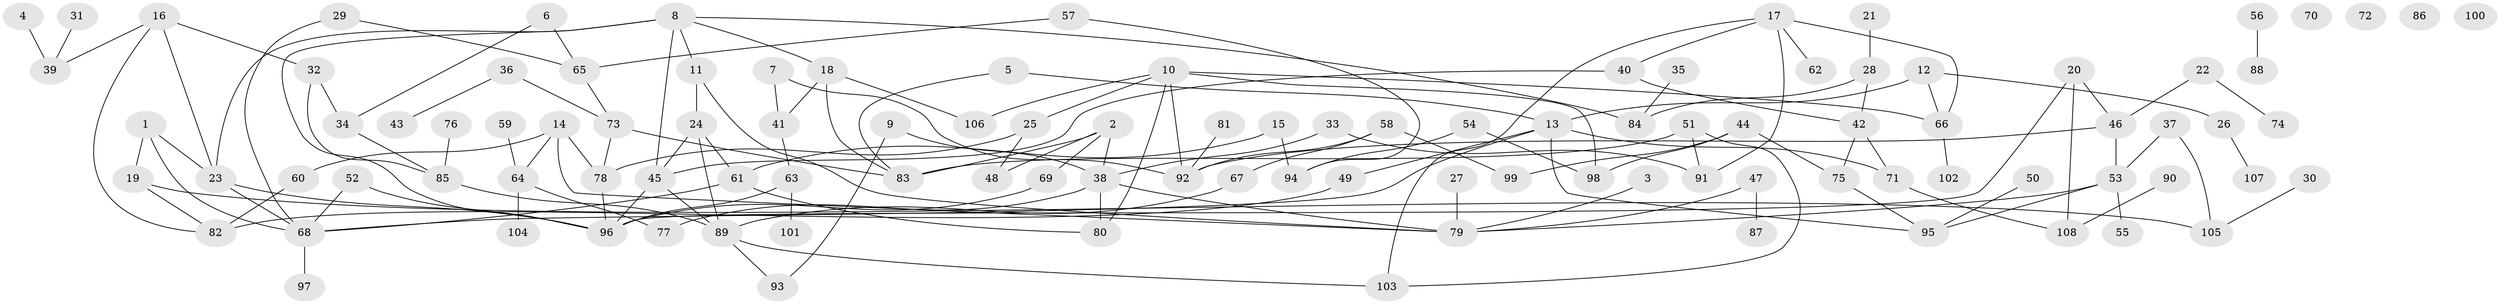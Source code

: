 // Generated by graph-tools (version 1.1) at 2025/39/03/09/25 04:39:28]
// undirected, 108 vertices, 148 edges
graph export_dot {
graph [start="1"]
  node [color=gray90,style=filled];
  1;
  2;
  3;
  4;
  5;
  6;
  7;
  8;
  9;
  10;
  11;
  12;
  13;
  14;
  15;
  16;
  17;
  18;
  19;
  20;
  21;
  22;
  23;
  24;
  25;
  26;
  27;
  28;
  29;
  30;
  31;
  32;
  33;
  34;
  35;
  36;
  37;
  38;
  39;
  40;
  41;
  42;
  43;
  44;
  45;
  46;
  47;
  48;
  49;
  50;
  51;
  52;
  53;
  54;
  55;
  56;
  57;
  58;
  59;
  60;
  61;
  62;
  63;
  64;
  65;
  66;
  67;
  68;
  69;
  70;
  71;
  72;
  73;
  74;
  75;
  76;
  77;
  78;
  79;
  80;
  81;
  82;
  83;
  84;
  85;
  86;
  87;
  88;
  89;
  90;
  91;
  92;
  93;
  94;
  95;
  96;
  97;
  98;
  99;
  100;
  101;
  102;
  103;
  104;
  105;
  106;
  107;
  108;
  1 -- 19;
  1 -- 23;
  1 -- 68;
  2 -- 38;
  2 -- 48;
  2 -- 69;
  2 -- 83;
  3 -- 79;
  4 -- 39;
  5 -- 13;
  5 -- 83;
  6 -- 34;
  6 -- 65;
  7 -- 41;
  7 -- 92;
  8 -- 11;
  8 -- 18;
  8 -- 23;
  8 -- 45;
  8 -- 84;
  8 -- 96;
  9 -- 38;
  9 -- 93;
  10 -- 25;
  10 -- 66;
  10 -- 80;
  10 -- 92;
  10 -- 98;
  10 -- 106;
  11 -- 24;
  11 -- 79;
  12 -- 13;
  12 -- 26;
  12 -- 66;
  13 -- 49;
  13 -- 68;
  13 -- 71;
  13 -- 95;
  14 -- 60;
  14 -- 64;
  14 -- 78;
  14 -- 79;
  15 -- 61;
  15 -- 94;
  16 -- 23;
  16 -- 32;
  16 -- 39;
  16 -- 82;
  17 -- 40;
  17 -- 62;
  17 -- 66;
  17 -- 91;
  17 -- 103;
  18 -- 41;
  18 -- 83;
  18 -- 106;
  19 -- 82;
  19 -- 105;
  20 -- 46;
  20 -- 96;
  20 -- 108;
  21 -- 28;
  22 -- 46;
  22 -- 74;
  23 -- 68;
  23 -- 96;
  24 -- 45;
  24 -- 61;
  24 -- 89;
  25 -- 48;
  25 -- 78;
  26 -- 107;
  27 -- 79;
  28 -- 42;
  28 -- 84;
  29 -- 65;
  29 -- 68;
  30 -- 105;
  31 -- 39;
  32 -- 34;
  32 -- 85;
  33 -- 38;
  33 -- 91;
  34 -- 85;
  35 -- 84;
  36 -- 43;
  36 -- 73;
  37 -- 53;
  37 -- 105;
  38 -- 77;
  38 -- 79;
  38 -- 80;
  40 -- 42;
  40 -- 45;
  41 -- 63;
  42 -- 71;
  42 -- 75;
  44 -- 75;
  44 -- 98;
  44 -- 99;
  45 -- 89;
  45 -- 96;
  46 -- 53;
  46 -- 92;
  47 -- 79;
  47 -- 87;
  49 -- 82;
  50 -- 95;
  51 -- 83;
  51 -- 91;
  51 -- 103;
  52 -- 68;
  52 -- 96;
  53 -- 55;
  53 -- 79;
  53 -- 95;
  54 -- 94;
  54 -- 98;
  56 -- 88;
  57 -- 65;
  57 -- 94;
  58 -- 67;
  58 -- 92;
  58 -- 99;
  59 -- 64;
  60 -- 82;
  61 -- 68;
  61 -- 80;
  63 -- 96;
  63 -- 101;
  64 -- 77;
  64 -- 104;
  65 -- 73;
  66 -- 102;
  67 -- 89;
  68 -- 97;
  69 -- 96;
  71 -- 108;
  73 -- 78;
  73 -- 83;
  75 -- 95;
  76 -- 85;
  78 -- 96;
  81 -- 92;
  85 -- 89;
  89 -- 93;
  89 -- 103;
  90 -- 108;
}
